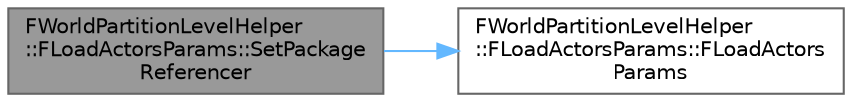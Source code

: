 digraph "FWorldPartitionLevelHelper::FLoadActorsParams::SetPackageReferencer"
{
 // INTERACTIVE_SVG=YES
 // LATEX_PDF_SIZE
  bgcolor="transparent";
  edge [fontname=Helvetica,fontsize=10,labelfontname=Helvetica,labelfontsize=10];
  node [fontname=Helvetica,fontsize=10,shape=box,height=0.2,width=0.4];
  rankdir="LR";
  Node1 [id="Node000001",label="FWorldPartitionLevelHelper\l::FLoadActorsParams::SetPackage\lReferencer",height=0.2,width=0.4,color="gray40", fillcolor="grey60", style="filled", fontcolor="black",tooltip=" "];
  Node1 -> Node2 [id="edge1_Node000001_Node000002",color="steelblue1",style="solid",tooltip=" "];
  Node2 [id="Node000002",label="FWorldPartitionLevelHelper\l::FLoadActorsParams::FLoadActors\lParams",height=0.2,width=0.4,color="grey40", fillcolor="white", style="filled",URL="$d5/d99/structFWorldPartitionLevelHelper_1_1FLoadActorsParams.html#af783d99ffa5473419d09aab62aa650ad",tooltip=" "];
}

